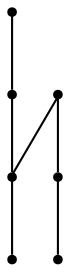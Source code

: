 graph {
  node [shape=point,comment="{\"directed\":false,\"doi\":\"10.4230/LIPIcs.GD.2024.28\",\"figure\":\"4 (5)\"}"]

  v0 [pos="1944.405573586471,1070.6603127956032"]
  v1 [pos="1601.7778394795778,1084.4995101117936"]
  v2 [pos="1879.2244537630568,937.8563072063146"]
  v3 [pos="1602.1852341976346,1027.524087148876"]
  v4 [pos="1746.2870928356213,1202.389298408129"]
  v5 [pos="1657.7642780140925,918.8478838343647"]
  v6 [pos="1947.669310228789,1021.8916131897158"]

  v0 -- v1 [id="-1",pos="1944.405573586471,1070.6603127956032 1601.7778394795778,1084.4995101117936 1601.7778394795778,1084.4995101117936 1601.7778394795778,1084.4995101117936"]
  v1 -- v5 [id="-2",pos="1601.7778394795778,1084.4995101117936 1657.7642780140925,918.8478838343647 1657.7642780140925,918.8478838343647 1657.7642780140925,918.8478838343647"]
  v5 -- v6 [id="-3",pos="1657.7642780140925,918.8478838343647 1947.669310228789,1021.8916131897158 1947.669310228789,1021.8916131897158 1947.669310228789,1021.8916131897158"]
  v2 -- v3 [id="-4",pos="1879.2244537630568,937.8563072063146 1602.1852341976346,1027.524087148876 1602.1852341976346,1027.524087148876 1602.1852341976346,1027.524087148876"]
  v4 -- v2 [id="-5",pos="1746.2870928356213,1202.389298408129 1879.2244537630568,937.8563072063146 1879.2244537630568,937.8563072063146 1879.2244537630568,937.8563072063146"]
  v4 -- v5 [id="-6",pos="1746.2870928356213,1202.389298408129 1657.7642780140925,918.8478838343647 1657.7642780140925,918.8478838343647 1657.7642780140925,918.8478838343647"]
}